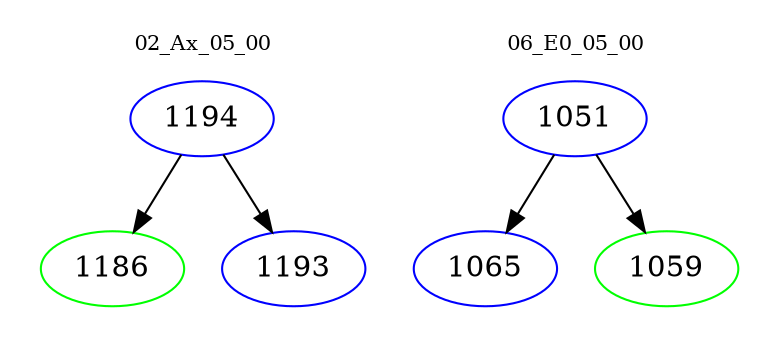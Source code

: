 digraph{
subgraph cluster_0 {
color = white
label = "02_Ax_05_00";
fontsize=10;
T0_1194 [label="1194", color="blue"]
T0_1194 -> T0_1186 [color="black"]
T0_1186 [label="1186", color="green"]
T0_1194 -> T0_1193 [color="black"]
T0_1193 [label="1193", color="blue"]
}
subgraph cluster_1 {
color = white
label = "06_E0_05_00";
fontsize=10;
T1_1051 [label="1051", color="blue"]
T1_1051 -> T1_1065 [color="black"]
T1_1065 [label="1065", color="blue"]
T1_1051 -> T1_1059 [color="black"]
T1_1059 [label="1059", color="green"]
}
}
